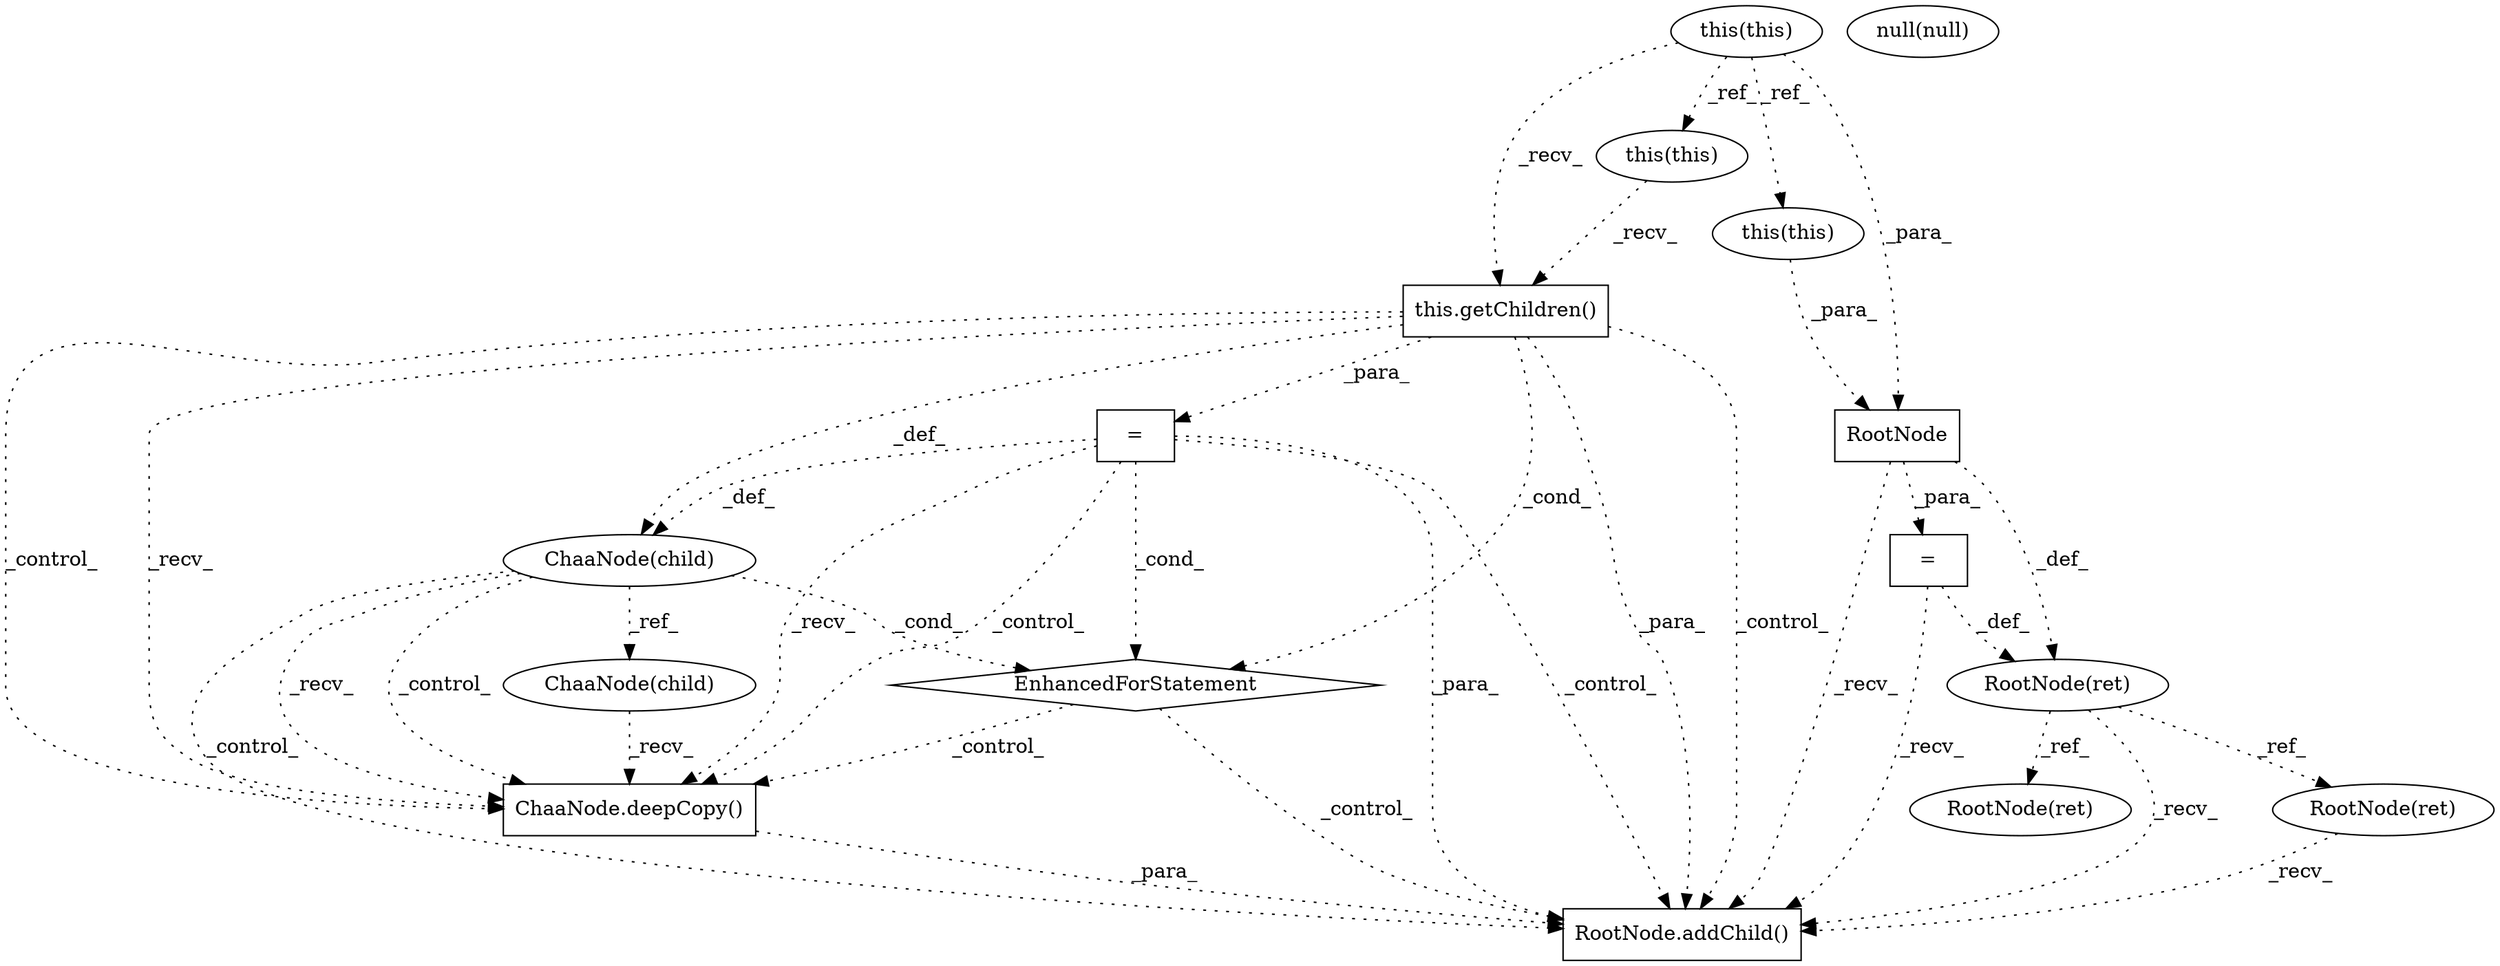 digraph G {
1 [label="ChaaNode.deepCopy()" shape=box]
2 [label="this.getChildren()" shape=box]
3 [label="EnhancedForStatement" shape=diamond]
4 [label="RootNode(ret)" shape=ellipse]
5 [label="RootNode" shape=box]
6 [label="=" shape=box]
7 [label="this(this)" shape=ellipse]
8 [label="ChaaNode(child)" shape=ellipse]
9 [label="RootNode(ret)" shape=ellipse]
10 [label="null(null)" shape=ellipse]
11 [label="RootNode(ret)" shape=ellipse]
12 [label="=" shape=box]
13 [label="this(this)" shape=ellipse]
14 [label="RootNode.addChild()" shape=box]
15 [label="ChaaNode(child)" shape=ellipse]
16 [label="this(this)" shape=ellipse]
3 -> 1 [label="_control_" style=dotted];
8 -> 1 [label="_recv_" style=dotted];
15 -> 1 [label="_recv_" style=dotted];
12 -> 1 [label="_recv_" style=dotted];
2 -> 1 [label="_recv_" style=dotted];
15 -> 1 [label="_control_" style=dotted];
12 -> 1 [label="_control_" style=dotted];
2 -> 1 [label="_control_" style=dotted];
16 -> 2 [label="_recv_" style=dotted];
13 -> 2 [label="_recv_" style=dotted];
15 -> 3 [label="_cond_" style=dotted];
12 -> 3 [label="_cond_" style=dotted];
2 -> 3 [label="_cond_" style=dotted];
9 -> 4 [label="_ref_" style=dotted];
7 -> 5 [label="_para_" style=dotted];
13 -> 5 [label="_para_" style=dotted];
5 -> 6 [label="_para_" style=dotted];
13 -> 7 [label="_ref_" style=dotted];
15 -> 8 [label="_ref_" style=dotted];
6 -> 9 [label="_def_" style=dotted];
5 -> 9 [label="_def_" style=dotted];
9 -> 11 [label="_ref_" style=dotted];
2 -> 12 [label="_para_" style=dotted];
3 -> 14 [label="_control_" style=dotted];
11 -> 14 [label="_recv_" style=dotted];
9 -> 14 [label="_recv_" style=dotted];
6 -> 14 [label="_recv_" style=dotted];
5 -> 14 [label="_recv_" style=dotted];
1 -> 14 [label="_para_" style=dotted];
12 -> 14 [label="_para_" style=dotted];
2 -> 14 [label="_para_" style=dotted];
15 -> 14 [label="_control_" style=dotted];
12 -> 14 [label="_control_" style=dotted];
2 -> 14 [label="_control_" style=dotted];
12 -> 15 [label="_def_" style=dotted];
2 -> 15 [label="_def_" style=dotted];
13 -> 16 [label="_ref_" style=dotted];
}